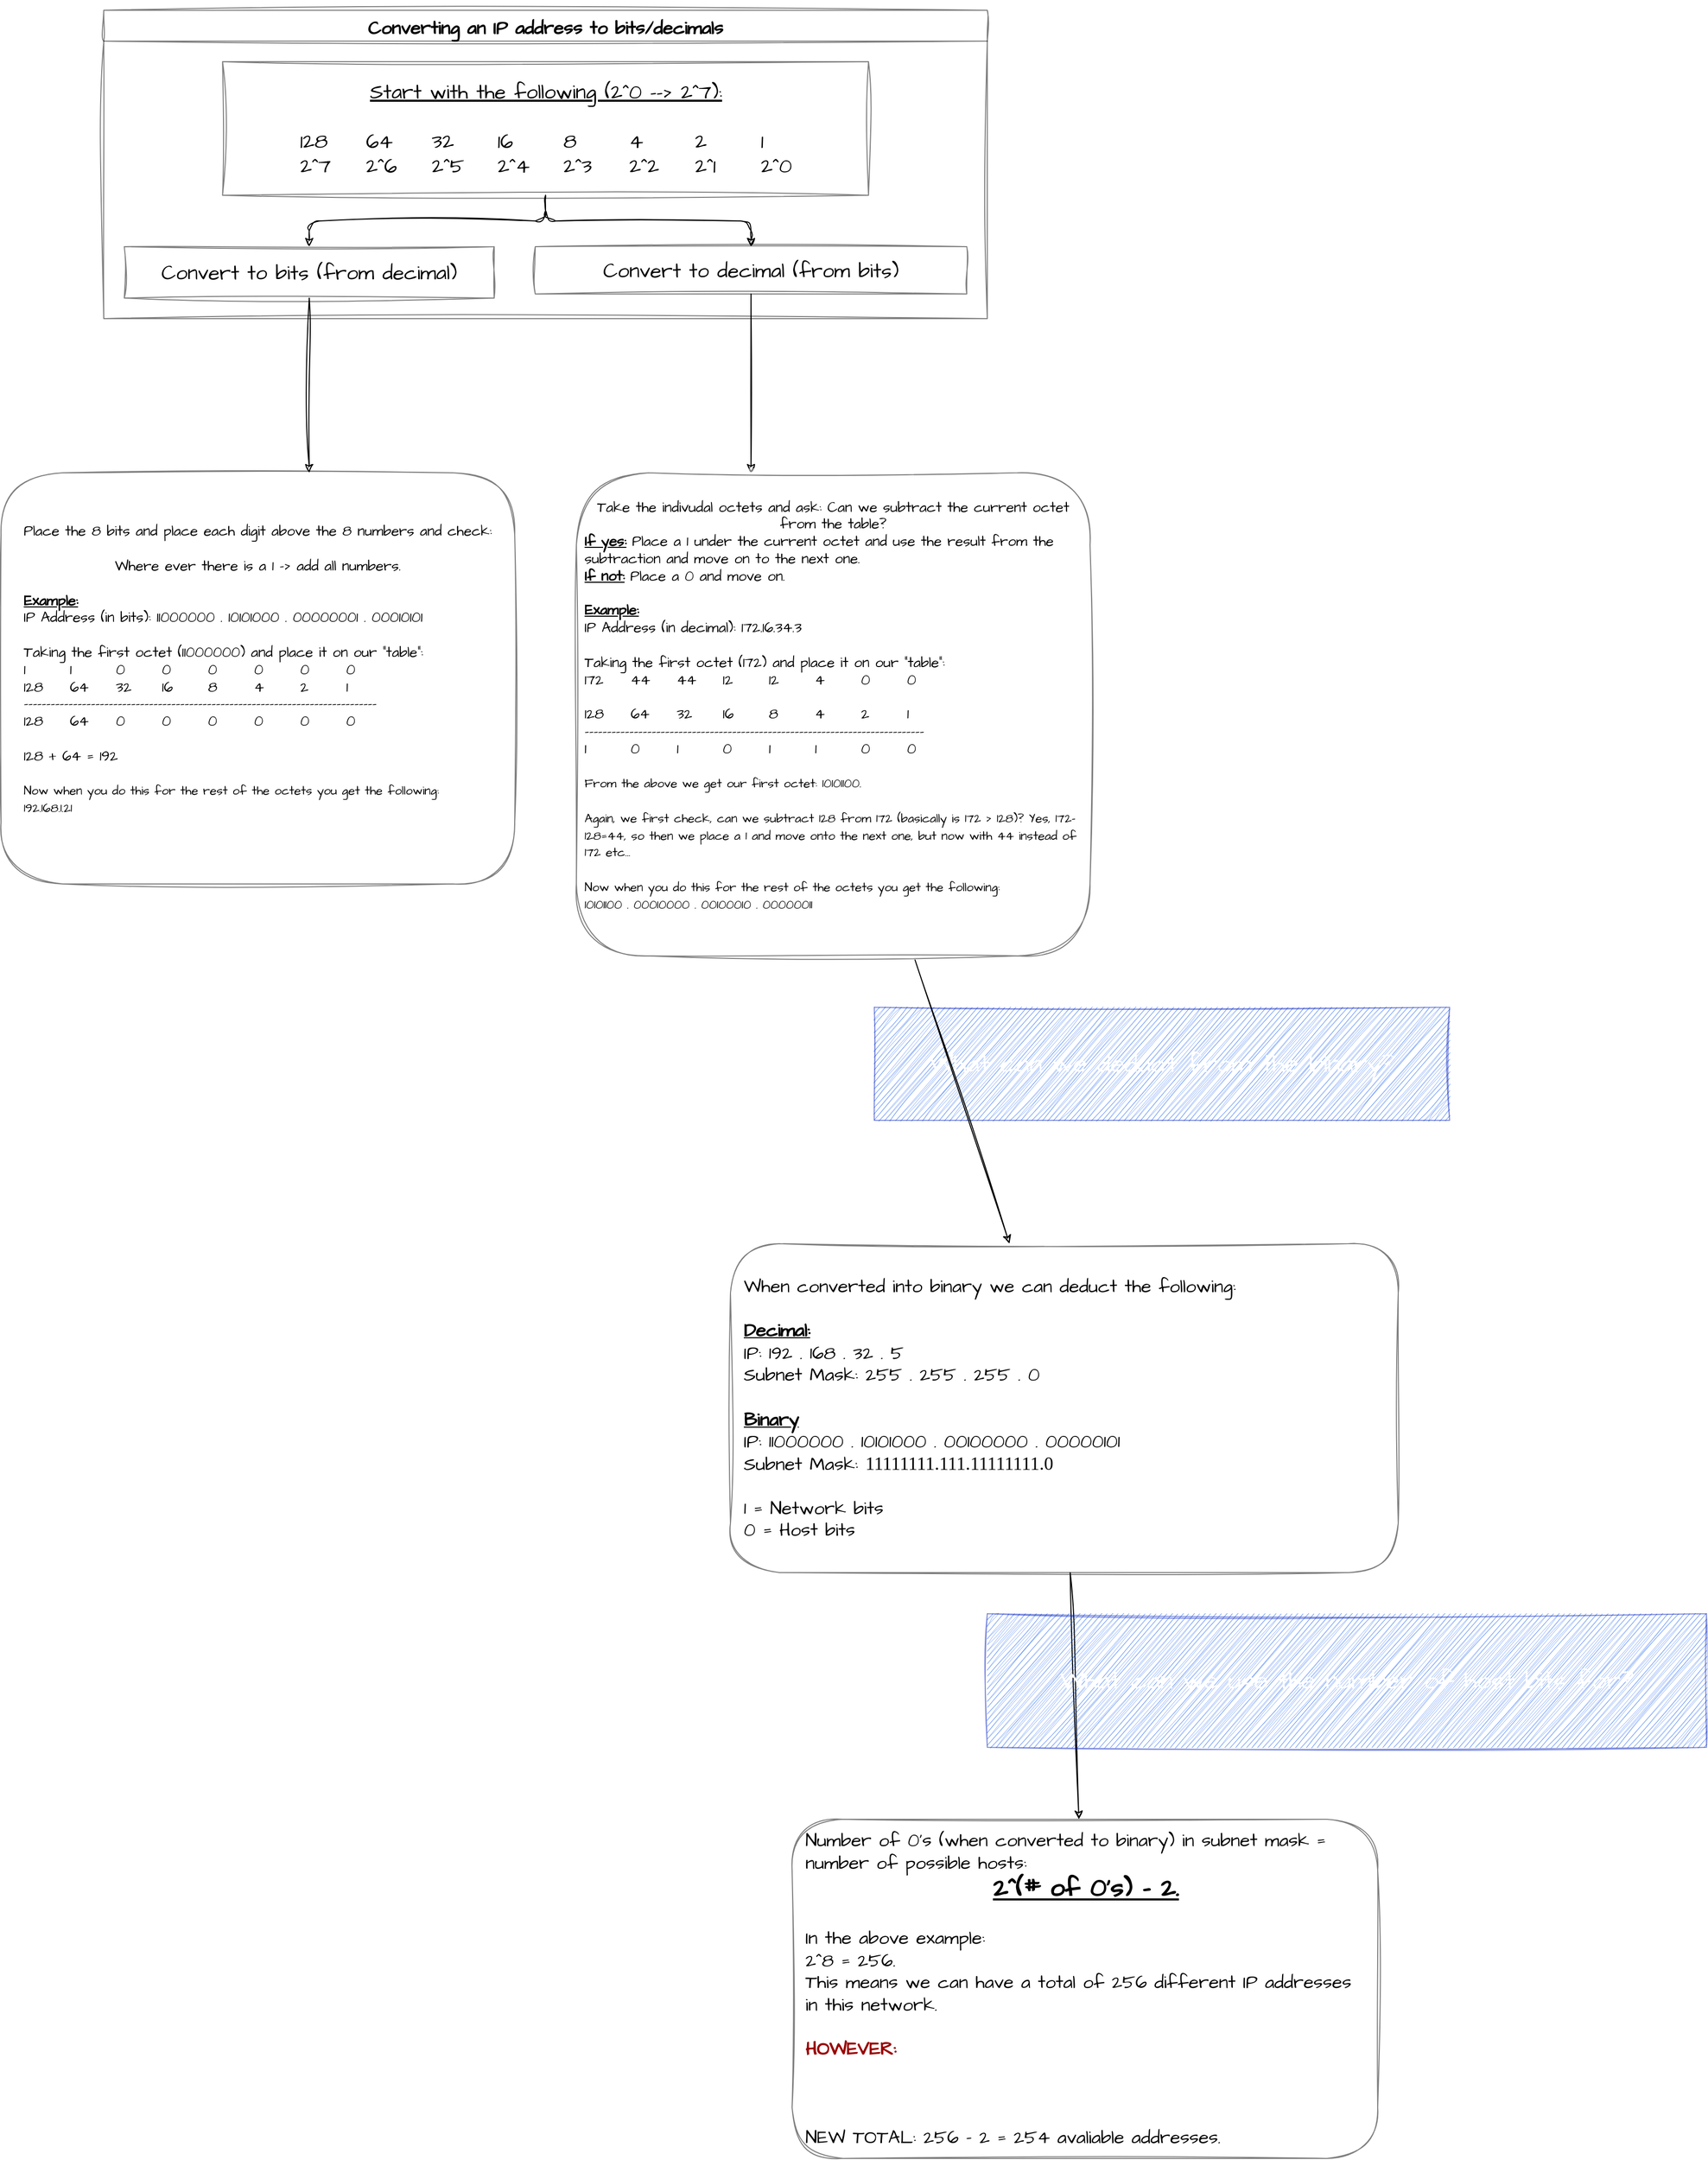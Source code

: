 <mxfile>
    <diagram id="dUujj-dlaUy0UsfuINg6" name="Page-1">
        <mxGraphModel dx="3779" dy="1832" grid="1" gridSize="10" guides="1" tooltips="1" connect="1" arrows="1" fold="1" page="1" pageScale="1" pageWidth="2339" pageHeight="3300" math="0" shadow="0">
            <root>
                <mxCell id="0"/>
                <mxCell id="1" parent="0"/>
                <mxCell id="74" value="" style="group" vertex="1" connectable="0" parent="1">
                    <mxGeometry x="-1180" y="40" width="1090" height="930" as="geometry"/>
                </mxCell>
                <mxCell id="58" value="Converting an IP address to bits/decimals" style="swimlane;startSize=30;horizontal=1;childLayout=treeLayout;horizontalTree=0;resizable=0;containerType=tree;fontSize=18;sketch=1;hachureGap=4;jiggle=2;curveFitting=1;fontFamily=Architects Daughter;fontSource=https%3A%2F%2Ffonts.googleapis.com%2Fcss%3Ffamily%3DArchitects%2BDaughter;opacity=50;" vertex="1" parent="74">
                    <mxGeometry x="100" y="10" width="860" height="300" as="geometry"/>
                </mxCell>
                <mxCell id="59" value="&lt;u&gt;Start with the following (2^0 --&amp;gt; 2^7):&lt;br&gt;&lt;/u&gt;&lt;br&gt;&lt;div style=&quot;text-align: left;&quot;&gt;&lt;span style=&quot;background-color: initial;&quot;&gt;128&lt;/span&gt;&lt;span style=&quot;background-color: initial; white-space: pre;&quot;&gt;&#9;&lt;/span&gt;&lt;span style=&quot;background-color: initial;&quot;&gt;64&lt;/span&gt;&lt;span style=&quot;background-color: initial; white-space: pre;&quot;&gt;&#9;&lt;/span&gt;&lt;span style=&quot;background-color: initial;&quot;&gt;32&lt;/span&gt;&lt;span style=&quot;background-color: initial; white-space: pre;&quot;&gt;&#9;&lt;/span&gt;&lt;span style=&quot;background-color: initial;&quot;&gt;16&lt;/span&gt;&lt;span style=&quot;background-color: initial; white-space: pre;&quot;&gt;&#9;&lt;/span&gt;&lt;span style=&quot;background-color: initial;&quot;&gt;8&lt;/span&gt;&lt;span style=&quot;background-color: initial; white-space: pre;&quot;&gt;&#9;&lt;/span&gt;&lt;span style=&quot;background-color: initial;&quot;&gt;4&lt;/span&gt;&lt;span style=&quot;background-color: initial; white-space: pre;&quot;&gt;&#9;&lt;/span&gt;&lt;span style=&quot;background-color: initial;&quot;&gt;2&lt;/span&gt;&lt;span style=&quot;background-color: initial; white-space: pre;&quot;&gt;&#9;&lt;/span&gt;&lt;span style=&quot;background-color: initial;&quot;&gt;1&lt;/span&gt;&lt;/div&gt;&lt;div style=&quot;text-align: left;&quot;&gt;&lt;span style=&quot;background-color: initial;&quot;&gt;2^7&lt;/span&gt;&lt;span style=&quot;background-color: initial; white-space: pre;&quot;&gt;&#9;&lt;/span&gt;&lt;span style=&quot;background-color: initial;&quot;&gt;2^6&lt;/span&gt;&lt;span style=&quot;background-color: initial; white-space: pre;&quot;&gt;&#9;&lt;/span&gt;&lt;span style=&quot;background-color: initial;&quot;&gt;2^5&lt;/span&gt;&lt;span style=&quot;background-color: initial; white-space: pre;&quot;&gt;&#9;&lt;/span&gt;&lt;span style=&quot;background-color: initial;&quot;&gt;2^4&lt;/span&gt;&lt;span style=&quot;background-color: initial; white-space: pre;&quot;&gt;&#9;&lt;/span&gt;&lt;span style=&quot;background-color: initial;&quot;&gt;2^3&lt;/span&gt;&lt;span style=&quot;background-color: initial; white-space: pre;&quot;&gt;&#9;&lt;/span&gt;&lt;span style=&quot;background-color: initial;&quot;&gt;2^2&lt;/span&gt;&lt;span style=&quot;background-color: initial; white-space: pre;&quot;&gt;&#9;&lt;/span&gt;&lt;span style=&quot;background-color: initial;&quot;&gt;2^1&lt;/span&gt;&lt;span style=&quot;background-color: initial; white-space: pre;&quot;&gt;&#9;&lt;/span&gt;&lt;span style=&quot;background-color: initial;&quot;&gt;2^0&lt;/span&gt;&lt;/div&gt;" style="whiteSpace=wrap;html=1;sketch=1;hachureGap=4;jiggle=2;curveFitting=1;fontFamily=Architects Daughter;fontSource=https%3A%2F%2Ffonts.googleapis.com%2Fcss%3Ffamily%3DArchitects%2BDaughter;fontSize=20;opacity=50;" vertex="1" parent="58">
                    <mxGeometry x="115.625" y="50" width="628.75" height="130" as="geometry"/>
                </mxCell>
                <mxCell id="60" value="Convert to bits (from decimal)" style="whiteSpace=wrap;html=1;sketch=1;hachureGap=4;jiggle=2;curveFitting=1;fontFamily=Architects Daughter;fontSource=https%3A%2F%2Ffonts.googleapis.com%2Fcss%3Ffamily%3DArchitects%2BDaughter;fontSize=20;opacity=50;" vertex="1" parent="58">
                    <mxGeometry x="20" y="230" width="360" height="50" as="geometry"/>
                </mxCell>
                <mxCell id="61" value="" style="edgeStyle=elbowEdgeStyle;elbow=vertical;html=1;rounded=1;curved=0;sourcePerimeterSpacing=0;targetPerimeterSpacing=0;startSize=6;endSize=6;sketch=1;hachureGap=4;jiggle=2;curveFitting=1;fontFamily=Architects Daughter;fontSource=https%3A%2F%2Ffonts.googleapis.com%2Fcss%3Ffamily%3DArchitects%2BDaughter;fontSize=16;" edge="1" parent="58" source="59" target="60">
                    <mxGeometry relative="1" as="geometry"/>
                </mxCell>
                <mxCell id="62" value="Convert to decimal (from bits)" style="whiteSpace=wrap;html=1;sketch=1;hachureGap=4;jiggle=2;curveFitting=1;fontFamily=Architects Daughter;fontSource=https%3A%2F%2Ffonts.googleapis.com%2Fcss%3Ffamily%3DArchitects%2BDaughter;fontSize=20;opacity=50;" vertex="1" parent="58">
                    <mxGeometry x="420" y="230" width="420" height="46" as="geometry"/>
                </mxCell>
                <mxCell id="63" value="" style="edgeStyle=elbowEdgeStyle;elbow=vertical;html=1;rounded=1;curved=0;sourcePerimeterSpacing=0;targetPerimeterSpacing=0;startSize=6;endSize=6;sketch=1;hachureGap=4;jiggle=2;curveFitting=1;fontFamily=Architects Daughter;fontSource=https%3A%2F%2Ffonts.googleapis.com%2Fcss%3Ffamily%3DArchitects%2BDaughter;fontSize=16;" edge="1" parent="58" source="59" target="62">
                    <mxGeometry relative="1" as="geometry"/>
                </mxCell>
                <mxCell id="68" style="edgeStyle=none;sketch=1;hachureGap=4;jiggle=2;curveFitting=1;html=1;fontFamily=Architects Daughter;fontSource=https%3A%2F%2Ffonts.googleapis.com%2Fcss%3Ffamily%3DArchitects%2BDaughter;fontSize=16;horizontal=1;" edge="1" parent="74" source="62">
                    <mxGeometry relative="1" as="geometry">
                        <mxPoint x="730" y="460" as="targetPoint"/>
                    </mxGeometry>
                </mxCell>
                <mxCell id="70" style="edgeStyle=none;sketch=1;hachureGap=4;jiggle=2;curveFitting=1;html=1;fontFamily=Architects Daughter;fontSource=https%3A%2F%2Ffonts.googleapis.com%2Fcss%3Ffamily%3DArchitects%2BDaughter;fontSize=14;" edge="1" parent="74" source="60">
                    <mxGeometry relative="1" as="geometry">
                        <mxPoint x="300" y="460" as="targetPoint"/>
                    </mxGeometry>
                </mxCell>
                <mxCell id="71" value="Place the 8 bits and place each digit above the 8 numbers and check:&lt;br&gt;&lt;br&gt;Where ever there is a 1 -&amp;gt; add all numbers.&lt;br&gt;&lt;br&gt;&lt;div style=&quot;text-align: left;&quot;&gt;&lt;span style=&quot;background-color: initial;&quot;&gt;&lt;b style=&quot;&quot;&gt;&lt;u&gt;Example:&lt;/u&gt;&lt;/b&gt;&lt;/span&gt;&lt;/div&gt;&lt;div style=&quot;text-align: left;&quot;&gt;&lt;span style=&quot;background-color: initial;&quot;&gt;IP Address (in bits): 11000000 . 10101000 . 00000001 . 00010101&lt;/span&gt;&lt;/div&gt;&lt;div style=&quot;text-align: left;&quot;&gt;&lt;br&gt;&lt;/div&gt;&lt;div style=&quot;text-align: left;&quot;&gt;Taking the first octet (11000000) and place it on our &quot;table&quot;:&lt;/div&gt;&lt;div style=&quot;text-align: left;&quot;&gt;1&lt;span style=&quot;white-space: pre;&quot;&gt;&#9;&lt;/span&gt;1&lt;span style=&quot;white-space: pre;&quot;&gt;&#9;&lt;/span&gt;0&lt;span style=&quot;white-space: pre;&quot;&gt;&#9;&lt;/span&gt;0&lt;span style=&quot;white-space: pre;&quot;&gt;&#9;&lt;/span&gt;0&lt;span style=&quot;white-space: pre;&quot;&gt;&#9;&lt;/span&gt;0&lt;span style=&quot;white-space: pre;&quot;&gt;&#9;&lt;/span&gt;0&lt;span style=&quot;white-space: pre;&quot;&gt;&#9;&lt;/span&gt;0&lt;/div&gt;&lt;div style=&quot;text-align: left;&quot;&gt;128&lt;span style=&quot;white-space: pre;&quot;&gt;&#9;&lt;/span&gt;64&lt;span style=&quot;white-space: pre;&quot;&gt;&#9;&lt;/span&gt;32&lt;span style=&quot;white-space: pre;&quot;&gt;&#9;&lt;/span&gt;16&lt;span style=&quot;white-space: pre;&quot;&gt;&#9;&lt;/span&gt;8&lt;span style=&quot;white-space: pre;&quot;&gt;&#9;&lt;/span&gt;4&lt;span style=&quot;white-space: pre;&quot;&gt;&#9;&lt;/span&gt;2&lt;span style=&quot;white-space: pre;&quot;&gt;&#9;&lt;/span&gt;1&lt;/div&gt;&lt;div style=&quot;text-align: left;&quot;&gt;-------------------------------------------------------------------------------&lt;/div&gt;&lt;div style=&quot;text-align: left;&quot;&gt;128&lt;span style=&quot;white-space: pre;&quot;&gt;&#9;&lt;/span&gt;64&lt;span style=&quot;white-space: pre;&quot;&gt;&#9;&lt;/span&gt;0&lt;span style=&quot;white-space: pre;&quot;&gt;&#9;&lt;/span&gt;0&lt;span style=&quot;white-space: pre;&quot;&gt;&#9;&lt;/span&gt;0&lt;span style=&quot;white-space: pre;&quot;&gt;&#9;&lt;/span&gt;0&lt;span style=&quot;white-space: pre;&quot;&gt;&#9;&lt;/span&gt;0&lt;span style=&quot;white-space: pre;&quot;&gt;&#9;&lt;/span&gt;0&lt;/div&gt;&lt;div style=&quot;text-align: left;&quot;&gt;&lt;br&gt;&lt;/div&gt;&lt;div style=&quot;text-align: left;&quot;&gt;128 + 64 = 192&lt;/div&gt;&lt;div style=&quot;text-align: left;&quot;&gt;&lt;br&gt;&lt;/div&gt;&lt;div style=&quot;text-align: left;&quot;&gt;&lt;font style=&quot;font-size: 12px;&quot;&gt;Now when you do this for the rest of the octets you get the following:&lt;/font&gt;&lt;/div&gt;&lt;div style=&quot;text-align: left;&quot;&gt;&lt;font style=&quot;font-size: 12px;&quot;&gt;192.168.1.21&lt;/font&gt;&lt;/div&gt;&lt;div style=&quot;text-align: left;&quot;&gt;&lt;br&gt;&lt;/div&gt;" style="rounded=1;whiteSpace=wrap;html=1;sketch=1;hachureGap=4;jiggle=2;curveFitting=1;fontFamily=Architects Daughter;fontSource=https%3A%2F%2Ffonts.googleapis.com%2Fcss%3Ffamily%3DArchitects%2BDaughter;fontSize=14;opacity=50;perimeterSpacing=4;spacingLeft=0;spacing=9;" vertex="1" parent="74">
                    <mxGeometry y="460" width="500" height="400" as="geometry"/>
                </mxCell>
                <mxCell id="72" value="Take the indivudal octets and ask: Can we subtract the current octet from the table? &lt;br&gt;&lt;div style=&quot;text-align: left;&quot;&gt;&lt;span style=&quot;background-color: initial;&quot;&gt;&lt;b&gt;&lt;u&gt;If yes:&lt;/u&gt;&lt;/b&gt; Place a 1 under the current octet and use the result from the subtraction and move on to the next one.&amp;nbsp;&lt;/span&gt;&lt;/div&gt;&lt;div style=&quot;text-align: left;&quot;&gt;&lt;span style=&quot;background-color: initial;&quot;&gt;&lt;b&gt;&lt;u&gt;If not:&lt;/u&gt;&lt;/b&gt; Place a 0 and move on.&lt;/span&gt;&lt;/div&gt;&lt;br&gt;&lt;div style=&quot;text-align: left;&quot;&gt;&lt;span style=&quot;background-color: initial;&quot;&gt;&lt;b style=&quot;&quot;&gt;&lt;u&gt;Example:&lt;/u&gt;&lt;/b&gt;&lt;/span&gt;&lt;/div&gt;&lt;div style=&quot;text-align: left;&quot;&gt;&lt;span style=&quot;background-color: initial;&quot;&gt;IP Address (in decimal): 172.16.34.3&lt;/span&gt;&lt;/div&gt;&lt;div style=&quot;text-align: left;&quot;&gt;&lt;br&gt;&lt;/div&gt;&lt;div style=&quot;text-align: left;&quot;&gt;Taking the first octet (172) and place it on our &quot;table&quot;:&lt;/div&gt;&lt;div style=&quot;text-align: left;&quot;&gt;172&lt;span style=&quot;white-space: pre;&quot;&gt;&#9;&lt;/span&gt;44&lt;span style=&quot;white-space: pre;&quot;&gt;&#9;&lt;/span&gt;44&lt;span style=&quot;white-space: pre;&quot;&gt;&#9;&lt;/span&gt;12&lt;span style=&quot;white-space: pre;&quot;&gt;&#9;&lt;/span&gt;12&lt;span style=&quot;white-space: pre;&quot;&gt;&#9;&lt;/span&gt;4&lt;span style=&quot;white-space: pre;&quot;&gt;&#9;&lt;/span&gt;0&lt;span style=&quot;white-space: pre;&quot;&gt;&#9;&lt;/span&gt;0&lt;/div&gt;&lt;div style=&quot;text-align: left;&quot;&gt;&lt;br&gt;&lt;/div&gt;&lt;div style=&quot;text-align: left;&quot;&gt;128&lt;span style=&quot;white-space: pre;&quot;&gt;&#9;&lt;/span&gt;64&lt;span style=&quot;white-space: pre;&quot;&gt;&#9;&lt;/span&gt;32&lt;span style=&quot;white-space: pre;&quot;&gt;&#9;&lt;/span&gt;16&lt;span style=&quot;white-space: pre;&quot;&gt;&#9;&lt;/span&gt;8&lt;span style=&quot;white-space: pre;&quot;&gt;&#9;&lt;/span&gt;4&lt;span style=&quot;white-space: pre;&quot;&gt;&#9;&lt;/span&gt;2&lt;span style=&quot;white-space: pre;&quot;&gt;&#9;&lt;/span&gt;1&lt;/div&gt;&lt;div style=&quot;text-align: left;&quot;&gt;----------------------------------------------------------------------------&lt;/div&gt;&lt;div style=&quot;text-align: left;&quot;&gt;1&lt;span style=&quot;white-space: pre;&quot;&gt;&#9;&lt;/span&gt;0&lt;span style=&quot;white-space: pre;&quot;&gt;&#9;&lt;/span&gt;1&lt;span style=&quot;white-space: pre;&quot;&gt;&#9;&lt;/span&gt;0&lt;span style=&quot;white-space: pre;&quot;&gt;&#9;&lt;/span&gt;1&lt;span style=&quot;white-space: pre;&quot;&gt;&#9;&lt;/span&gt;1&lt;span style=&quot;white-space: pre;&quot;&gt;&#9;&lt;/span&gt;0&lt;span style=&quot;white-space: pre;&quot;&gt;&#9;&lt;/span&gt;0&lt;/div&gt;&lt;div style=&quot;text-align: left;&quot;&gt;&lt;br&gt;&lt;/div&gt;&lt;div style=&quot;text-align: left;&quot;&gt;&lt;span style=&quot;font-size: 12px;&quot;&gt;From the above we get our first octet: 10101100.&lt;/span&gt;&lt;/div&gt;&lt;div style=&quot;text-align: left;&quot;&gt;&lt;span style=&quot;font-size: 12px;&quot;&gt;&lt;br&gt;&lt;/span&gt;&lt;/div&gt;&lt;div style=&quot;text-align: left;&quot;&gt;&lt;span style=&quot;font-size: 12px;&quot;&gt;Again, we first check, can we subtract 128 from 172 (basically is 172 &amp;gt; 128)? Yes, 172-128=44, so then we place a 1 and move onto the next one, but now with 44 instead of 172 etc...&lt;/span&gt;&lt;/div&gt;&lt;div style=&quot;text-align: left;&quot;&gt;&lt;font style=&quot;font-size: 12px;&quot;&gt;&lt;br&gt;&lt;/font&gt;&lt;/div&gt;&lt;div style=&quot;text-align: left;&quot;&gt;&lt;font style=&quot;font-size: 12px;&quot;&gt;Now when you do this for the rest of the octets you get the following:&lt;/font&gt;&lt;/div&gt;&lt;div style=&quot;text-align: left;&quot;&gt;&lt;font style=&quot;font-size: 12px;&quot;&gt;10101100 . 00010000 . 00100010 . 00000011&lt;/font&gt;&lt;/div&gt;&lt;div style=&quot;text-align: left;&quot;&gt;&lt;br&gt;&lt;/div&gt;" style="rounded=1;whiteSpace=wrap;html=1;sketch=1;hachureGap=4;jiggle=2;curveFitting=1;fontFamily=Architects Daughter;fontSource=https%3A%2F%2Ffonts.googleapis.com%2Fcss%3Ffamily%3DArchitects%2BDaughter;fontSize=14;opacity=50;perimeterSpacing=4;spacingLeft=0;spacing=9;" vertex="1" parent="74">
                    <mxGeometry x="560" y="460" width="500" height="470" as="geometry"/>
                </mxCell>
                <mxCell id="83" style="edgeStyle=none;sketch=1;hachureGap=4;jiggle=2;curveFitting=1;html=1;fontFamily=Architects Daughter;fontSource=https%3A%2F%2Ffonts.googleapis.com%2Fcss%3Ffamily%3DArchitects%2BDaughter;fontSize=25;fontColor=#FFFFFF;" edge="1" parent="1" source="75" target="79">
                    <mxGeometry relative="1" as="geometry"/>
                </mxCell>
                <mxCell id="75" value="When converted into binary we can deduct the following:&lt;br&gt;&lt;br&gt;&lt;b&gt;&lt;u&gt;Decimal:&lt;/u&gt;&lt;/b&gt;&lt;br&gt;IP: 192 . 168 . 32 . 5&lt;br&gt;Subnet Mask: 255 . 255 . 255 . 0&lt;br&gt;&lt;br&gt;&lt;b&gt;&lt;u&gt;Binary&lt;/u&gt;&lt;/b&gt;&lt;br&gt;IP: 11000000 . 10101000 . 00100000 . 00000101&lt;br&gt;Subnet Mask: &lt;font face=&quot;Times New Roman&quot;&gt;11111111.111.11111111.0&lt;/font&gt;&lt;br&gt;&lt;br&gt;1 = Network bits&lt;br&gt;0 = Host bits" style="rounded=1;whiteSpace=wrap;html=1;sketch=1;hachureGap=4;jiggle=2;curveFitting=1;fontFamily=Architects Daughter;fontSource=https%3A%2F%2Ffonts.googleapis.com%2Fcss%3Ffamily%3DArchitects%2BDaughter;fontSize=18;opacity=50;align=left;spacing=13;" vertex="1" parent="1">
                    <mxGeometry x="-470" y="1250" width="650" height="320" as="geometry"/>
                </mxCell>
                <mxCell id="79" value="&lt;font face=&quot;Architects Daughter&quot;&gt;Number of 0's (when converted to binary) in subnet mask = number of possible hosts:&lt;br&gt;&lt;div style=&quot;text-align: center;&quot;&gt;&lt;span style=&quot;background-color: initial;&quot;&gt;&lt;font style=&quot;font-size: 25px;&quot;&gt;&lt;b&gt;&lt;u&gt;2^(# of 0's) - 2.&lt;/u&gt;&lt;/b&gt;&lt;/font&gt;&lt;/span&gt;&lt;/div&gt;&lt;div style=&quot;text-align: center;&quot;&gt;&lt;span style=&quot;background-color: initial;&quot;&gt;&lt;br&gt;&lt;/span&gt;&lt;/div&gt;In the above example:&lt;br&gt;2^8 = 256.&lt;br&gt;This means we can have a total of 256 different IP addresses in this network.&lt;br&gt;&lt;br&gt;&lt;font style=&quot;font-weight: bold;&quot; color=&quot;#990000&quot;&gt;HOWEVER: &lt;/font&gt;&lt;font color=&quot;#ffffff&quot; style=&quot;&quot;&gt;Since we cannot use all of them (2 are reserved, subnet address + broadcast address. The first and last IP addresses in the network).&lt;br&gt;&lt;/font&gt;&lt;br&gt;NEW TOTAL: 256 - 2 = 254 avaliable addresses.&lt;br&gt;&lt;/font&gt;" style="rounded=1;whiteSpace=wrap;html=1;sketch=1;hachureGap=4;jiggle=2;curveFitting=1;fontFamily=Times New Roman;fontSize=18;opacity=50;align=left;spacing=13;" vertex="1" parent="1">
                    <mxGeometry x="-410" y="1810" width="570" height="330" as="geometry"/>
                </mxCell>
                <mxCell id="81" value="What can we deduct from the binary?" style="text;html=1;strokeColor=#001DBC;fillColor=#0050ef;align=center;verticalAlign=middle;whiteSpace=wrap;rounded=0;sketch=1;hachureGap=4;jiggle=2;curveFitting=1;fontFamily=Architects Daughter;fontSource=https%3A%2F%2Ffonts.googleapis.com%2Fcss%3Ffamily%3DArchitects%2BDaughter;fontSize=25;fontColor=#ffffff;opacity=50;" vertex="1" parent="1">
                    <mxGeometry x="-330" y="1020" width="560" height="110" as="geometry"/>
                </mxCell>
                <mxCell id="82" style="edgeStyle=none;sketch=1;hachureGap=4;jiggle=2;curveFitting=1;html=1;fontFamily=Architects Daughter;fontSource=https%3A%2F%2Ffonts.googleapis.com%2Fcss%3Ffamily%3DArchitects%2BDaughter;fontSize=25;fontColor=#FFFFFF;" edge="1" parent="1" source="72" target="75">
                    <mxGeometry relative="1" as="geometry"/>
                </mxCell>
                <mxCell id="84" value="What can we use the number of host bits for?" style="text;html=1;strokeColor=#001DBC;fillColor=#0050ef;align=center;verticalAlign=middle;whiteSpace=wrap;rounded=0;sketch=1;hachureGap=4;jiggle=2;curveFitting=1;fontFamily=Architects Daughter;fontSource=https%3A%2F%2Ffonts.googleapis.com%2Fcss%3Ffamily%3DArchitects%2BDaughter;fontSize=25;fontColor=#ffffff;opacity=50;" vertex="1" parent="1">
                    <mxGeometry x="-220" y="1610" width="700" height="130" as="geometry"/>
                </mxCell>
            </root>
        </mxGraphModel>
    </diagram>
</mxfile>